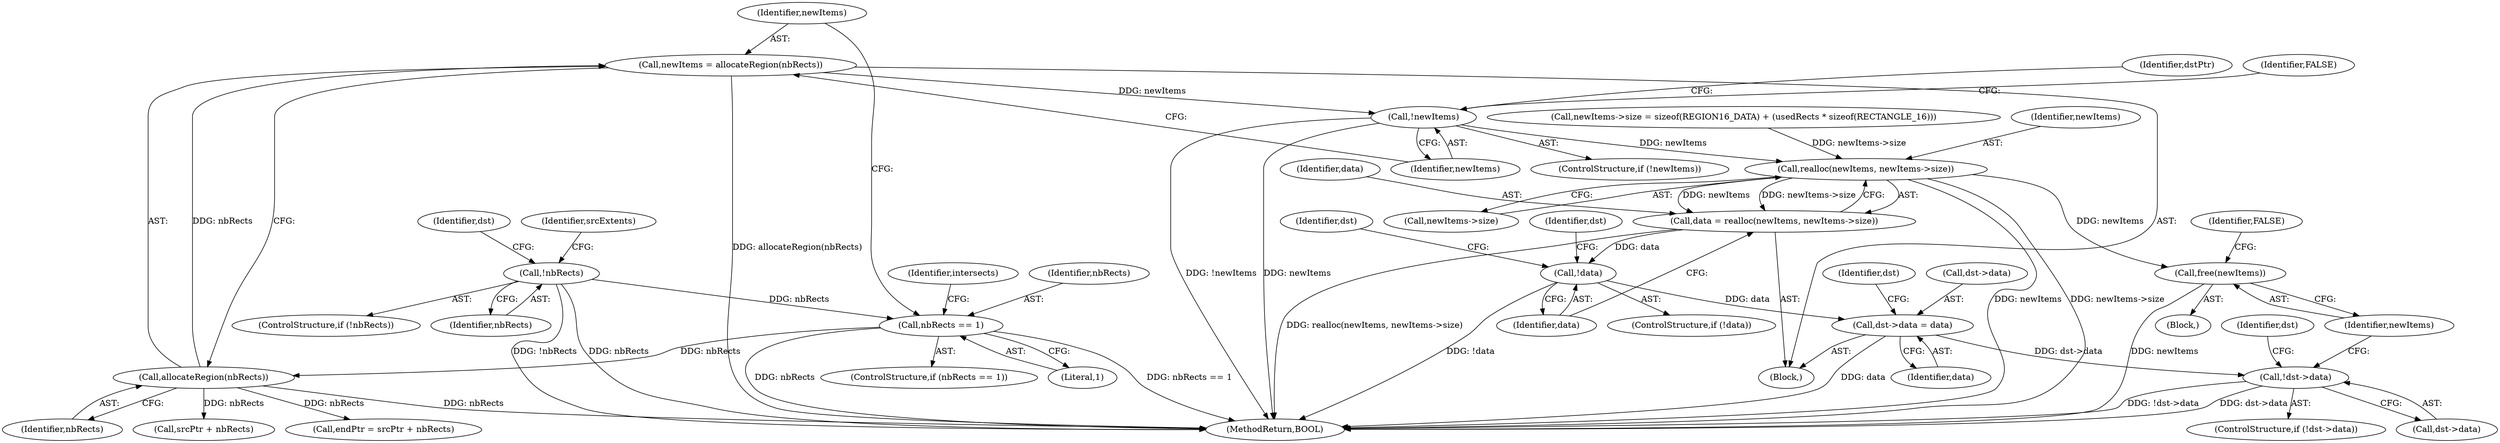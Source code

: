digraph "0_FreeRDP_fc80ab45621bd966f70594c0b7393ec005a94007_0@API" {
"1000166" [label="(Call,newItems = allocateRegion(nbRects))"];
"1000168" [label="(Call,allocateRegion(nbRects))"];
"1000142" [label="(Call,nbRects == 1)"];
"1000130" [label="(Call,!nbRects)"];
"1000171" [label="(Call,!newItems)"];
"1000317" [label="(Call,realloc(newItems, newItems->size))"];
"1000315" [label="(Call,data = realloc(newItems, newItems->size))"];
"1000323" [label="(Call,!data)"];
"1000329" [label="(Call,dst->data = data)"];
"1000335" [label="(Call,!dst->data)"];
"1000340" [label="(Call,free(newItems))"];
"1000352" [label="(MethodReturn,BOOL)"];
"1000131" [label="(Identifier,nbRects)"];
"1000167" [label="(Identifier,newItems)"];
"1000315" [label="(Call,data = realloc(newItems, newItems->size))"];
"1000346" [label="(Identifier,dst)"];
"1000168" [label="(Call,allocateRegion(nbRects))"];
"1000169" [label="(Identifier,nbRects)"];
"1000141" [label="(ControlStructure,if (nbRects == 1))"];
"1000172" [label="(Identifier,newItems)"];
"1000143" [label="(Identifier,nbRects)"];
"1000285" [label="(Call,newItems->size = sizeof(REGION16_DATA) + (usedRects * sizeof(RECTANGLE_16)))"];
"1000337" [label="(Identifier,dst)"];
"1000343" [label="(Identifier,FALSE)"];
"1000106" [label="(Block,)"];
"1000174" [label="(Identifier,FALSE)"];
"1000194" [label="(Call,srcPtr + nbRects)"];
"1000340" [label="(Call,free(newItems))"];
"1000171" [label="(Call,!newItems)"];
"1000130" [label="(Call,!nbRects)"];
"1000324" [label="(Identifier,data)"];
"1000336" [label="(Call,dst->data)"];
"1000318" [label="(Identifier,newItems)"];
"1000176" [label="(Identifier,dstPtr)"];
"1000333" [label="(Identifier,data)"];
"1000322" [label="(ControlStructure,if (!data))"];
"1000166" [label="(Call,newItems = allocateRegion(nbRects))"];
"1000134" [label="(Identifier,dst)"];
"1000329" [label="(Call,dst->data = data)"];
"1000327" [label="(Identifier,dst)"];
"1000339" [label="(Block,)"];
"1000319" [label="(Call,newItems->size)"];
"1000330" [label="(Call,dst->data)"];
"1000192" [label="(Call,endPtr = srcPtr + nbRects)"];
"1000316" [label="(Identifier,data)"];
"1000170" [label="(ControlStructure,if (!newItems))"];
"1000341" [label="(Identifier,newItems)"];
"1000334" [label="(ControlStructure,if (!dst->data))"];
"1000144" [label="(Literal,1)"];
"1000317" [label="(Call,realloc(newItems, newItems->size))"];
"1000331" [label="(Identifier,dst)"];
"1000142" [label="(Call,nbRects == 1)"];
"1000148" [label="(Identifier,intersects)"];
"1000335" [label="(Call,!dst->data)"];
"1000129" [label="(ControlStructure,if (!nbRects))"];
"1000323" [label="(Call,!data)"];
"1000138" [label="(Identifier,srcExtents)"];
"1000166" -> "1000106"  [label="AST: "];
"1000166" -> "1000168"  [label="CFG: "];
"1000167" -> "1000166"  [label="AST: "];
"1000168" -> "1000166"  [label="AST: "];
"1000172" -> "1000166"  [label="CFG: "];
"1000166" -> "1000352"  [label="DDG: allocateRegion(nbRects)"];
"1000168" -> "1000166"  [label="DDG: nbRects"];
"1000166" -> "1000171"  [label="DDG: newItems"];
"1000168" -> "1000169"  [label="CFG: "];
"1000169" -> "1000168"  [label="AST: "];
"1000168" -> "1000352"  [label="DDG: nbRects"];
"1000142" -> "1000168"  [label="DDG: nbRects"];
"1000168" -> "1000192"  [label="DDG: nbRects"];
"1000168" -> "1000194"  [label="DDG: nbRects"];
"1000142" -> "1000141"  [label="AST: "];
"1000142" -> "1000144"  [label="CFG: "];
"1000143" -> "1000142"  [label="AST: "];
"1000144" -> "1000142"  [label="AST: "];
"1000148" -> "1000142"  [label="CFG: "];
"1000167" -> "1000142"  [label="CFG: "];
"1000142" -> "1000352"  [label="DDG: nbRects == 1"];
"1000142" -> "1000352"  [label="DDG: nbRects"];
"1000130" -> "1000142"  [label="DDG: nbRects"];
"1000130" -> "1000129"  [label="AST: "];
"1000130" -> "1000131"  [label="CFG: "];
"1000131" -> "1000130"  [label="AST: "];
"1000134" -> "1000130"  [label="CFG: "];
"1000138" -> "1000130"  [label="CFG: "];
"1000130" -> "1000352"  [label="DDG: !nbRects"];
"1000130" -> "1000352"  [label="DDG: nbRects"];
"1000171" -> "1000170"  [label="AST: "];
"1000171" -> "1000172"  [label="CFG: "];
"1000172" -> "1000171"  [label="AST: "];
"1000174" -> "1000171"  [label="CFG: "];
"1000176" -> "1000171"  [label="CFG: "];
"1000171" -> "1000352"  [label="DDG: newItems"];
"1000171" -> "1000352"  [label="DDG: !newItems"];
"1000171" -> "1000317"  [label="DDG: newItems"];
"1000317" -> "1000315"  [label="AST: "];
"1000317" -> "1000319"  [label="CFG: "];
"1000318" -> "1000317"  [label="AST: "];
"1000319" -> "1000317"  [label="AST: "];
"1000315" -> "1000317"  [label="CFG: "];
"1000317" -> "1000352"  [label="DDG: newItems"];
"1000317" -> "1000352"  [label="DDG: newItems->size"];
"1000317" -> "1000315"  [label="DDG: newItems"];
"1000317" -> "1000315"  [label="DDG: newItems->size"];
"1000285" -> "1000317"  [label="DDG: newItems->size"];
"1000317" -> "1000340"  [label="DDG: newItems"];
"1000315" -> "1000106"  [label="AST: "];
"1000316" -> "1000315"  [label="AST: "];
"1000324" -> "1000315"  [label="CFG: "];
"1000315" -> "1000352"  [label="DDG: realloc(newItems, newItems->size)"];
"1000315" -> "1000323"  [label="DDG: data"];
"1000323" -> "1000322"  [label="AST: "];
"1000323" -> "1000324"  [label="CFG: "];
"1000324" -> "1000323"  [label="AST: "];
"1000327" -> "1000323"  [label="CFG: "];
"1000331" -> "1000323"  [label="CFG: "];
"1000323" -> "1000352"  [label="DDG: !data"];
"1000323" -> "1000329"  [label="DDG: data"];
"1000329" -> "1000106"  [label="AST: "];
"1000329" -> "1000333"  [label="CFG: "];
"1000330" -> "1000329"  [label="AST: "];
"1000333" -> "1000329"  [label="AST: "];
"1000337" -> "1000329"  [label="CFG: "];
"1000329" -> "1000352"  [label="DDG: data"];
"1000329" -> "1000335"  [label="DDG: dst->data"];
"1000335" -> "1000334"  [label="AST: "];
"1000335" -> "1000336"  [label="CFG: "];
"1000336" -> "1000335"  [label="AST: "];
"1000341" -> "1000335"  [label="CFG: "];
"1000346" -> "1000335"  [label="CFG: "];
"1000335" -> "1000352"  [label="DDG: dst->data"];
"1000335" -> "1000352"  [label="DDG: !dst->data"];
"1000340" -> "1000339"  [label="AST: "];
"1000340" -> "1000341"  [label="CFG: "];
"1000341" -> "1000340"  [label="AST: "];
"1000343" -> "1000340"  [label="CFG: "];
"1000340" -> "1000352"  [label="DDG: newItems"];
}
